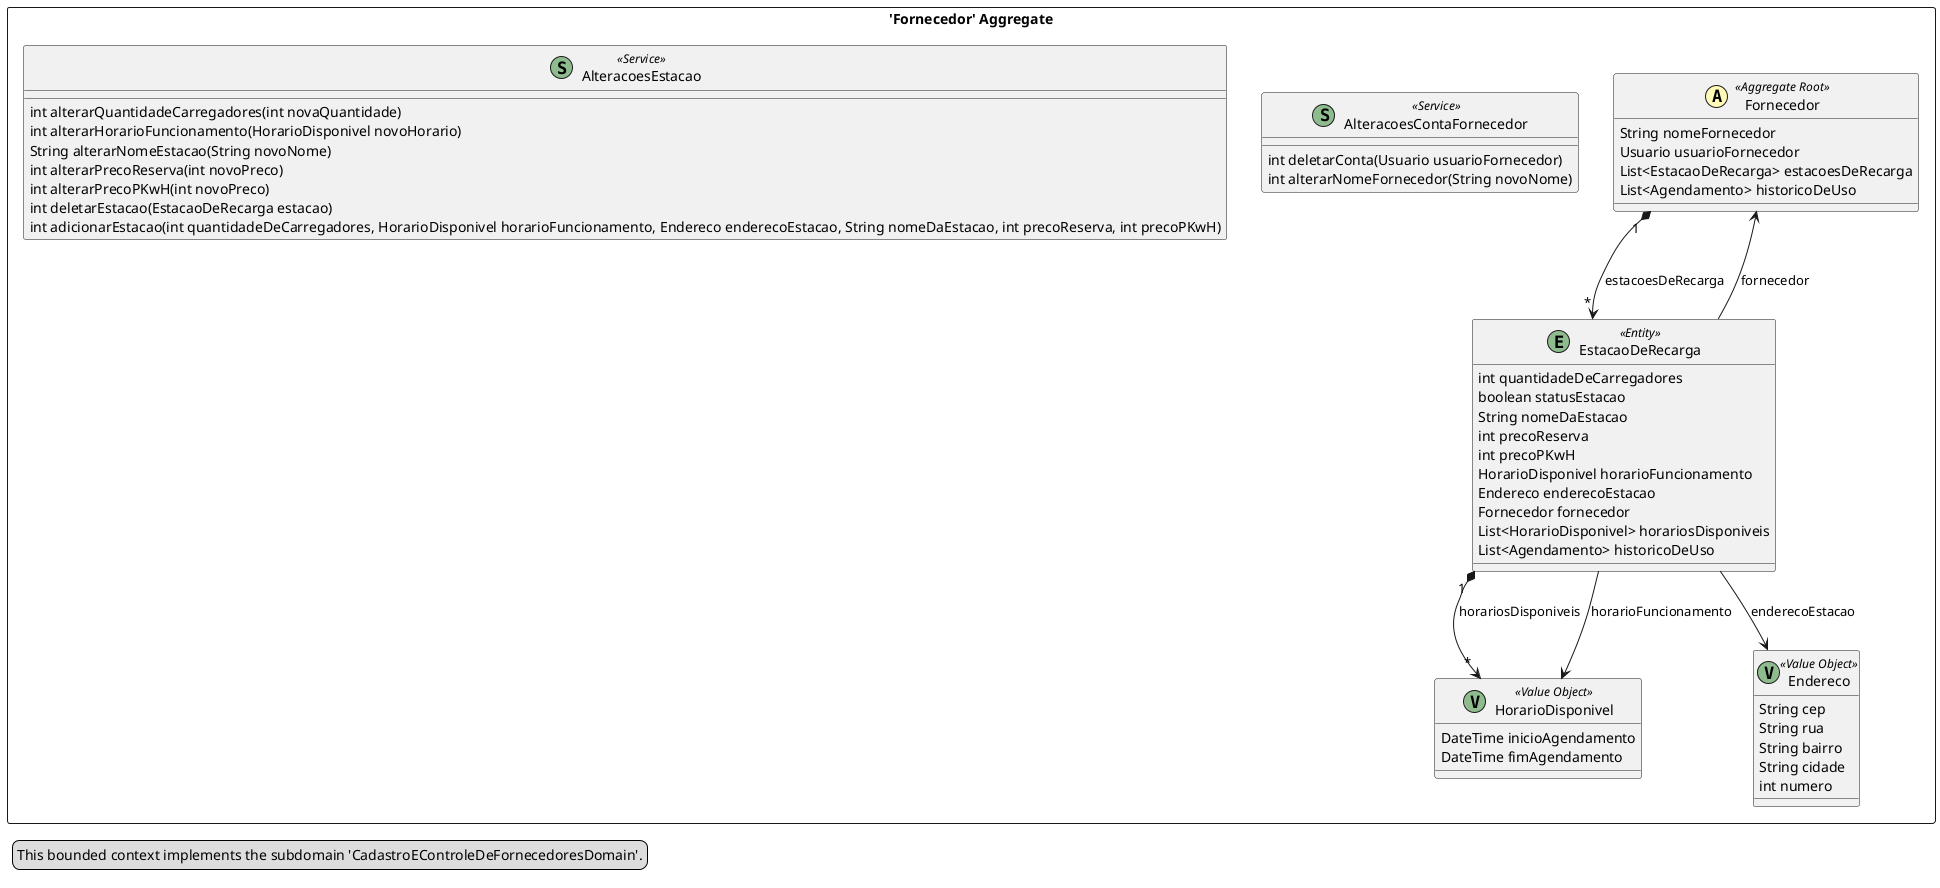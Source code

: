 @startuml

skinparam componentStyle uml2

package "'Fornecedor' Aggregate" <<Rectangle>> {
	class Fornecedor <<(A,#fffab8) Aggregate Root>> {
		String nomeFornecedor
		Usuario usuarioFornecedor
		List<EstacaoDeRecarga> estacoesDeRecarga
		List<Agendamento> historicoDeUso
	}
	class EstacaoDeRecarga <<(E,DarkSeaGreen) Entity>> {
		int quantidadeDeCarregadores
		boolean statusEstacao
		String nomeDaEstacao
		int precoReserva
		int precoPKwH
		HorarioDisponivel horarioFuncionamento
		Endereco enderecoEstacao
		Fornecedor fornecedor
		List<HorarioDisponivel> horariosDisponiveis
		List<Agendamento> historicoDeUso
	}
	class HorarioDisponivel <<(V,DarkSeaGreen) Value Object>> {
		DateTime inicioAgendamento
		DateTime fimAgendamento
	}
	class Endereco <<(V,DarkSeaGreen) Value Object>> {
		String cep
		String rua
		String bairro
		String cidade
		int numero
	}
	class AlteracoesContaFornecedor <<(S,DarkSeaGreen) Service>> {
		int deletarConta(Usuario usuarioFornecedor)
		int alterarNomeFornecedor(String novoNome)
	}
	class AlteracoesEstacao <<(S,DarkSeaGreen) Service>> {
		int alterarQuantidadeCarregadores(int novaQuantidade)
		int alterarHorarioFuncionamento(HorarioDisponivel novoHorario)
		String alterarNomeEstacao(String novoNome)
		int alterarPrecoReserva(int novoPreco)
		int alterarPrecoPKwH(int novoPreco)
		int deletarEstacao(EstacaoDeRecarga estacao)
		int adicionarEstacao(int quantidadeDeCarregadores, HorarioDisponivel horarioFuncionamento, Endereco enderecoEstacao, String nomeDaEstacao, int precoReserva, int precoPKwH)
	}
}
EstacaoDeRecarga "1" *--> "*" HorarioDisponivel : horariosDisponiveis
EstacaoDeRecarga --> Endereco : enderecoEstacao
EstacaoDeRecarga --> Fornecedor : fornecedor
EstacaoDeRecarga --> HorarioDisponivel : horarioFuncionamento
Fornecedor "1" *--> "*" EstacaoDeRecarga : estacoesDeRecarga
legend left
  This bounded context implements the subdomain 'CadastroEControleDeFornecedoresDomain'.
end legend


@enduml
